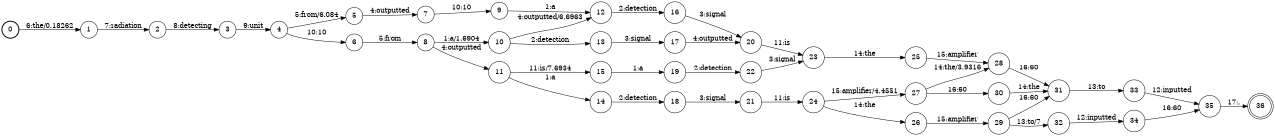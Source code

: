 digraph FST {
rankdir = LR;
size = "8.5,11";
label = "";
center = 1;
orientation = Portrait;
ranksep = "0.4";
nodesep = "0.25";
0 [label = "0", shape = circle, style = bold, fontsize = 14]
	0 -> 1 [label = "6:the/0.18262", fontsize = 14];
1 [label = "1", shape = circle, style = solid, fontsize = 14]
	1 -> 2 [label = "7:radiation", fontsize = 14];
2 [label = "2", shape = circle, style = solid, fontsize = 14]
	2 -> 3 [label = "8:detecting", fontsize = 14];
3 [label = "3", shape = circle, style = solid, fontsize = 14]
	3 -> 4 [label = "9:unit", fontsize = 14];
4 [label = "4", shape = circle, style = solid, fontsize = 14]
	4 -> 5 [label = "5:from/6.084", fontsize = 14];
	4 -> 6 [label = "10:10", fontsize = 14];
5 [label = "5", shape = circle, style = solid, fontsize = 14]
	5 -> 7 [label = "4:outputted", fontsize = 14];
6 [label = "6", shape = circle, style = solid, fontsize = 14]
	6 -> 8 [label = "5:from", fontsize = 14];
7 [label = "7", shape = circle, style = solid, fontsize = 14]
	7 -> 9 [label = "10:10", fontsize = 14];
8 [label = "8", shape = circle, style = solid, fontsize = 14]
	8 -> 10 [label = "1:a/1.6904", fontsize = 14];
	8 -> 11 [label = "4:outputted", fontsize = 14];
9 [label = "9", shape = circle, style = solid, fontsize = 14]
	9 -> 12 [label = "1:a", fontsize = 14];
10 [label = "10", shape = circle, style = solid, fontsize = 14]
	10 -> 13 [label = "2:detection", fontsize = 14];
	10 -> 12 [label = "4:outputted/6.6963", fontsize = 14];
11 [label = "11", shape = circle, style = solid, fontsize = 14]
	11 -> 14 [label = "1:a", fontsize = 14];
	11 -> 15 [label = "11:is/7.6934", fontsize = 14];
12 [label = "12", shape = circle, style = solid, fontsize = 14]
	12 -> 16 [label = "2:detection", fontsize = 14];
13 [label = "13", shape = circle, style = solid, fontsize = 14]
	13 -> 17 [label = "3:signal", fontsize = 14];
14 [label = "14", shape = circle, style = solid, fontsize = 14]
	14 -> 18 [label = "2:detection", fontsize = 14];
15 [label = "15", shape = circle, style = solid, fontsize = 14]
	15 -> 19 [label = "1:a", fontsize = 14];
16 [label = "16", shape = circle, style = solid, fontsize = 14]
	16 -> 20 [label = "3:signal", fontsize = 14];
17 [label = "17", shape = circle, style = solid, fontsize = 14]
	17 -> 20 [label = "4:outputted", fontsize = 14];
18 [label = "18", shape = circle, style = solid, fontsize = 14]
	18 -> 21 [label = "3:signal", fontsize = 14];
19 [label = "19", shape = circle, style = solid, fontsize = 14]
	19 -> 22 [label = "2:detection", fontsize = 14];
20 [label = "20", shape = circle, style = solid, fontsize = 14]
	20 -> 23 [label = "11:is", fontsize = 14];
21 [label = "21", shape = circle, style = solid, fontsize = 14]
	21 -> 24 [label = "11:is", fontsize = 14];
22 [label = "22", shape = circle, style = solid, fontsize = 14]
	22 -> 23 [label = "3:signal", fontsize = 14];
23 [label = "23", shape = circle, style = solid, fontsize = 14]
	23 -> 25 [label = "14:the", fontsize = 14];
24 [label = "24", shape = circle, style = solid, fontsize = 14]
	24 -> 26 [label = "14:the", fontsize = 14];
	24 -> 27 [label = "15:amplifier/4.4551", fontsize = 14];
25 [label = "25", shape = circle, style = solid, fontsize = 14]
	25 -> 28 [label = "15:amplifier", fontsize = 14];
26 [label = "26", shape = circle, style = solid, fontsize = 14]
	26 -> 29 [label = "15:amplifier", fontsize = 14];
27 [label = "27", shape = circle, style = solid, fontsize = 14]
	27 -> 28 [label = "14:the/3.9316", fontsize = 14];
	27 -> 30 [label = "16:60", fontsize = 14];
28 [label = "28", shape = circle, style = solid, fontsize = 14]
	28 -> 31 [label = "16:60", fontsize = 14];
29 [label = "29", shape = circle, style = solid, fontsize = 14]
	29 -> 32 [label = "13:to/7", fontsize = 14];
	29 -> 31 [label = "16:60", fontsize = 14];
30 [label = "30", shape = circle, style = solid, fontsize = 14]
	30 -> 31 [label = "14:the", fontsize = 14];
31 [label = "31", shape = circle, style = solid, fontsize = 14]
	31 -> 33 [label = "13:to", fontsize = 14];
32 [label = "32", shape = circle, style = solid, fontsize = 14]
	32 -> 34 [label = "12:inputted", fontsize = 14];
33 [label = "33", shape = circle, style = solid, fontsize = 14]
	33 -> 35 [label = "12:inputted", fontsize = 14];
34 [label = "34", shape = circle, style = solid, fontsize = 14]
	34 -> 35 [label = "16:60", fontsize = 14];
35 [label = "35", shape = circle, style = solid, fontsize = 14]
	35 -> 36 [label = "17:.", fontsize = 14];
36 [label = "36", shape = doublecircle, style = solid, fontsize = 14]
}
